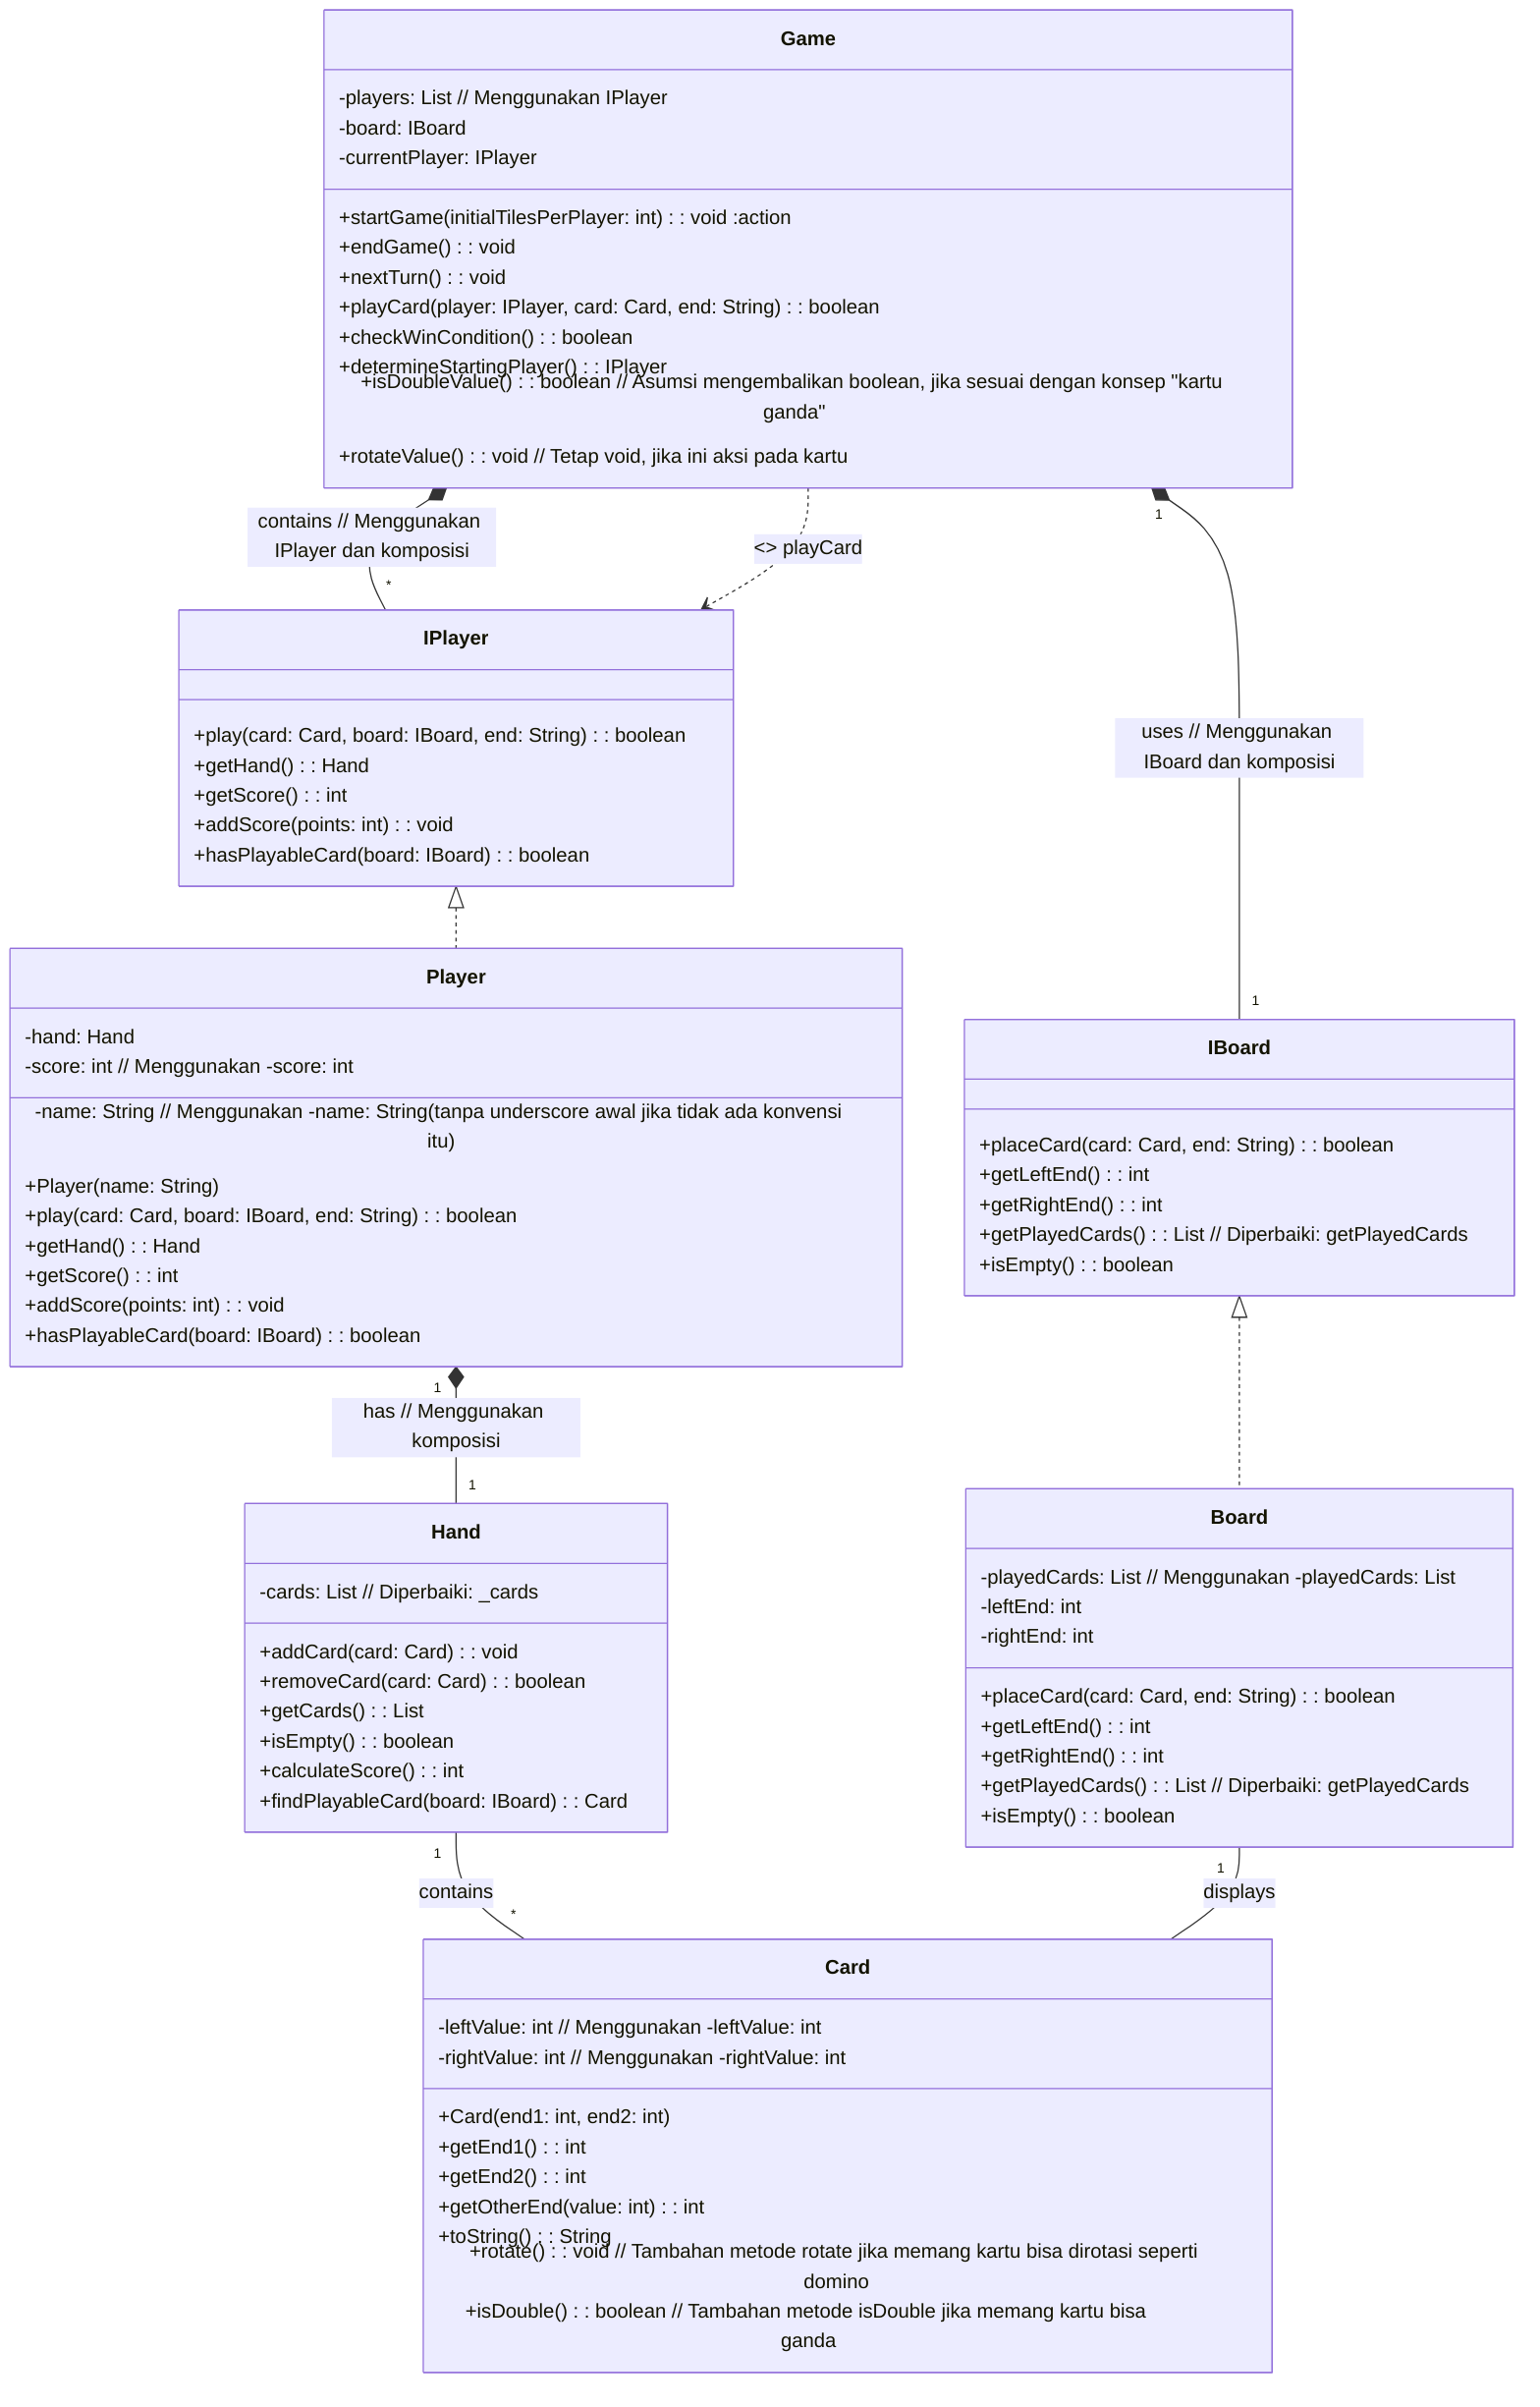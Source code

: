classDiagram
class IBoard {
    +placeCard(card: Card, end: String): boolean
    +getLeftEnd(): int
    +getRightEnd(): int
    +getPlayedCards(): List<Card> // Diperbaiki: getPlayedCards
    +isEmpty(): boolean
}

class IPlayer {
    +play(card: Card, board: IBoard, end: String): boolean
    +getHand(): Hand
    +getScore(): int
    +addScore(points: int): void
    +hasPlayableCard(board: IBoard): boolean
}

class Game {
    -players: List<IPlayer> // Menggunakan IPlayer
    -board: IBoard
    -currentPlayer: IPlayer
    +startGame(initialTilesPerPlayer: int): void :action
    +endGame(): void
    +nextTurn(): void
    +playCard(player: IPlayer, card: Card, end: String): boolean
    +checkWinCondition(): boolean
    +determineStartingPlayer(): IPlayer
    +isDoubleValue(): boolean // Asumsi mengembalikan boolean, jika sesuai dengan konsep "kartu ganda"
    +rotateValue() : void // Tetap void, jika ini aksi pada kartu
}

class Player {
    -name: String // Menggunakan -name: String (tanpa underscore awal jika tidak ada konvensi itu)
    -hand: Hand
    -score: int // Menggunakan -score: int
    +Player(name: String)
    +play(card: Card, board: IBoard, end: String): boolean
    +getHand(): Hand
    +getScore(): int
    +addScore(points: int): void
    +hasPlayableCard(board: IBoard): boolean
}

class Card {
    -leftValue: int // Menggunakan -leftValue: int
    -rightValue: int // Menggunakan -rightValue: int
    +Card(end1: int, end2: int)
    +getEnd1(): int
    +getEnd2(): int
    +getOtherEnd(value: int): int
    +toString(): String
    +rotate(): void // Tambahan metode rotate jika memang kartu bisa dirotasi seperti domino
    +isDouble(): boolean // Tambahan metode isDouble jika memang kartu bisa ganda
}

class Hand {
    -cards: List<Card> // Diperbaiki: _cards
    +addCard(card: Card): void
    +removeCard(card: Card): boolean
    +getCards(): List<Card>
    +isEmpty(): boolean
    +calculateScore(): int
    +findPlayableCard(board: IBoard): Card
}

class Board {
    -playedCards: List<Card> // Menggunakan -playedCards: List<Card>
    -leftEnd: int
    -rightEnd: int
    +placeCard(card: Card, end: String): boolean
    +getLeftEnd(): int
    +getRightEnd(): int
    +getPlayedCards(): List<Card> // Diperbaiki: getPlayedCards
    +isEmpty(): boolean
}

%%implementasi
IBoard <|.. Board
IPlayer <|.. Player

%%assosiation
Game "1" *-- "*" IPlayer : contains // Menggunakan IPlayer dan komposisi
Game "1" *-- "1" IBoard : uses // Menggunakan IBoard dan komposisi
Player "1" *-- "1" Hand : has // Menggunakan komposisi
Hand "1" -- "*" Card : contains
Board "1" -- "*" Card : displays

Game ..> IPlayer : <<delegate>> playCard